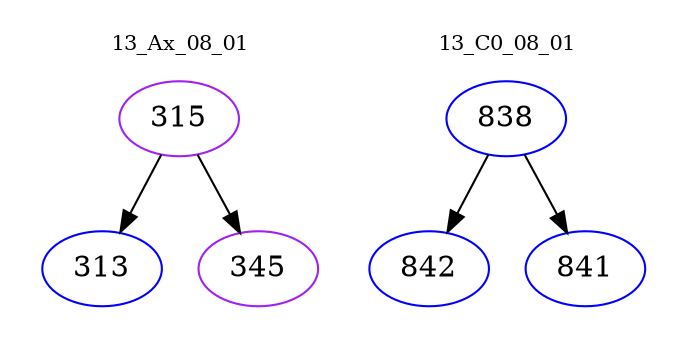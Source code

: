 digraph{
subgraph cluster_0 {
color = white
label = "13_Ax_08_01";
fontsize=10;
T0_315 [label="315", color="purple"]
T0_315 -> T0_313 [color="black"]
T0_313 [label="313", color="blue"]
T0_315 -> T0_345 [color="black"]
T0_345 [label="345", color="purple"]
}
subgraph cluster_1 {
color = white
label = "13_C0_08_01";
fontsize=10;
T1_838 [label="838", color="blue"]
T1_838 -> T1_842 [color="black"]
T1_842 [label="842", color="blue"]
T1_838 -> T1_841 [color="black"]
T1_841 [label="841", color="blue"]
}
}
